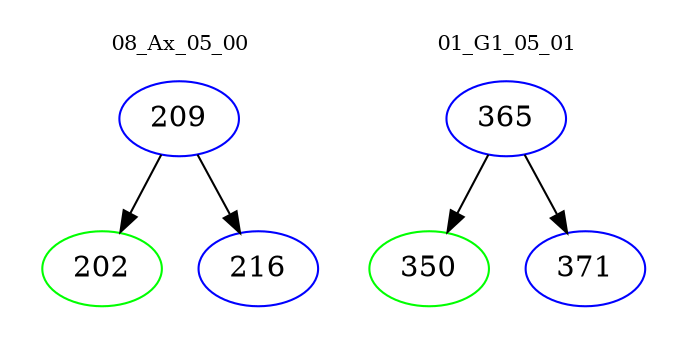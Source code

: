 digraph{
subgraph cluster_0 {
color = white
label = "08_Ax_05_00";
fontsize=10;
T0_209 [label="209", color="blue"]
T0_209 -> T0_202 [color="black"]
T0_202 [label="202", color="green"]
T0_209 -> T0_216 [color="black"]
T0_216 [label="216", color="blue"]
}
subgraph cluster_1 {
color = white
label = "01_G1_05_01";
fontsize=10;
T1_365 [label="365", color="blue"]
T1_365 -> T1_350 [color="black"]
T1_350 [label="350", color="green"]
T1_365 -> T1_371 [color="black"]
T1_371 [label="371", color="blue"]
}
}
